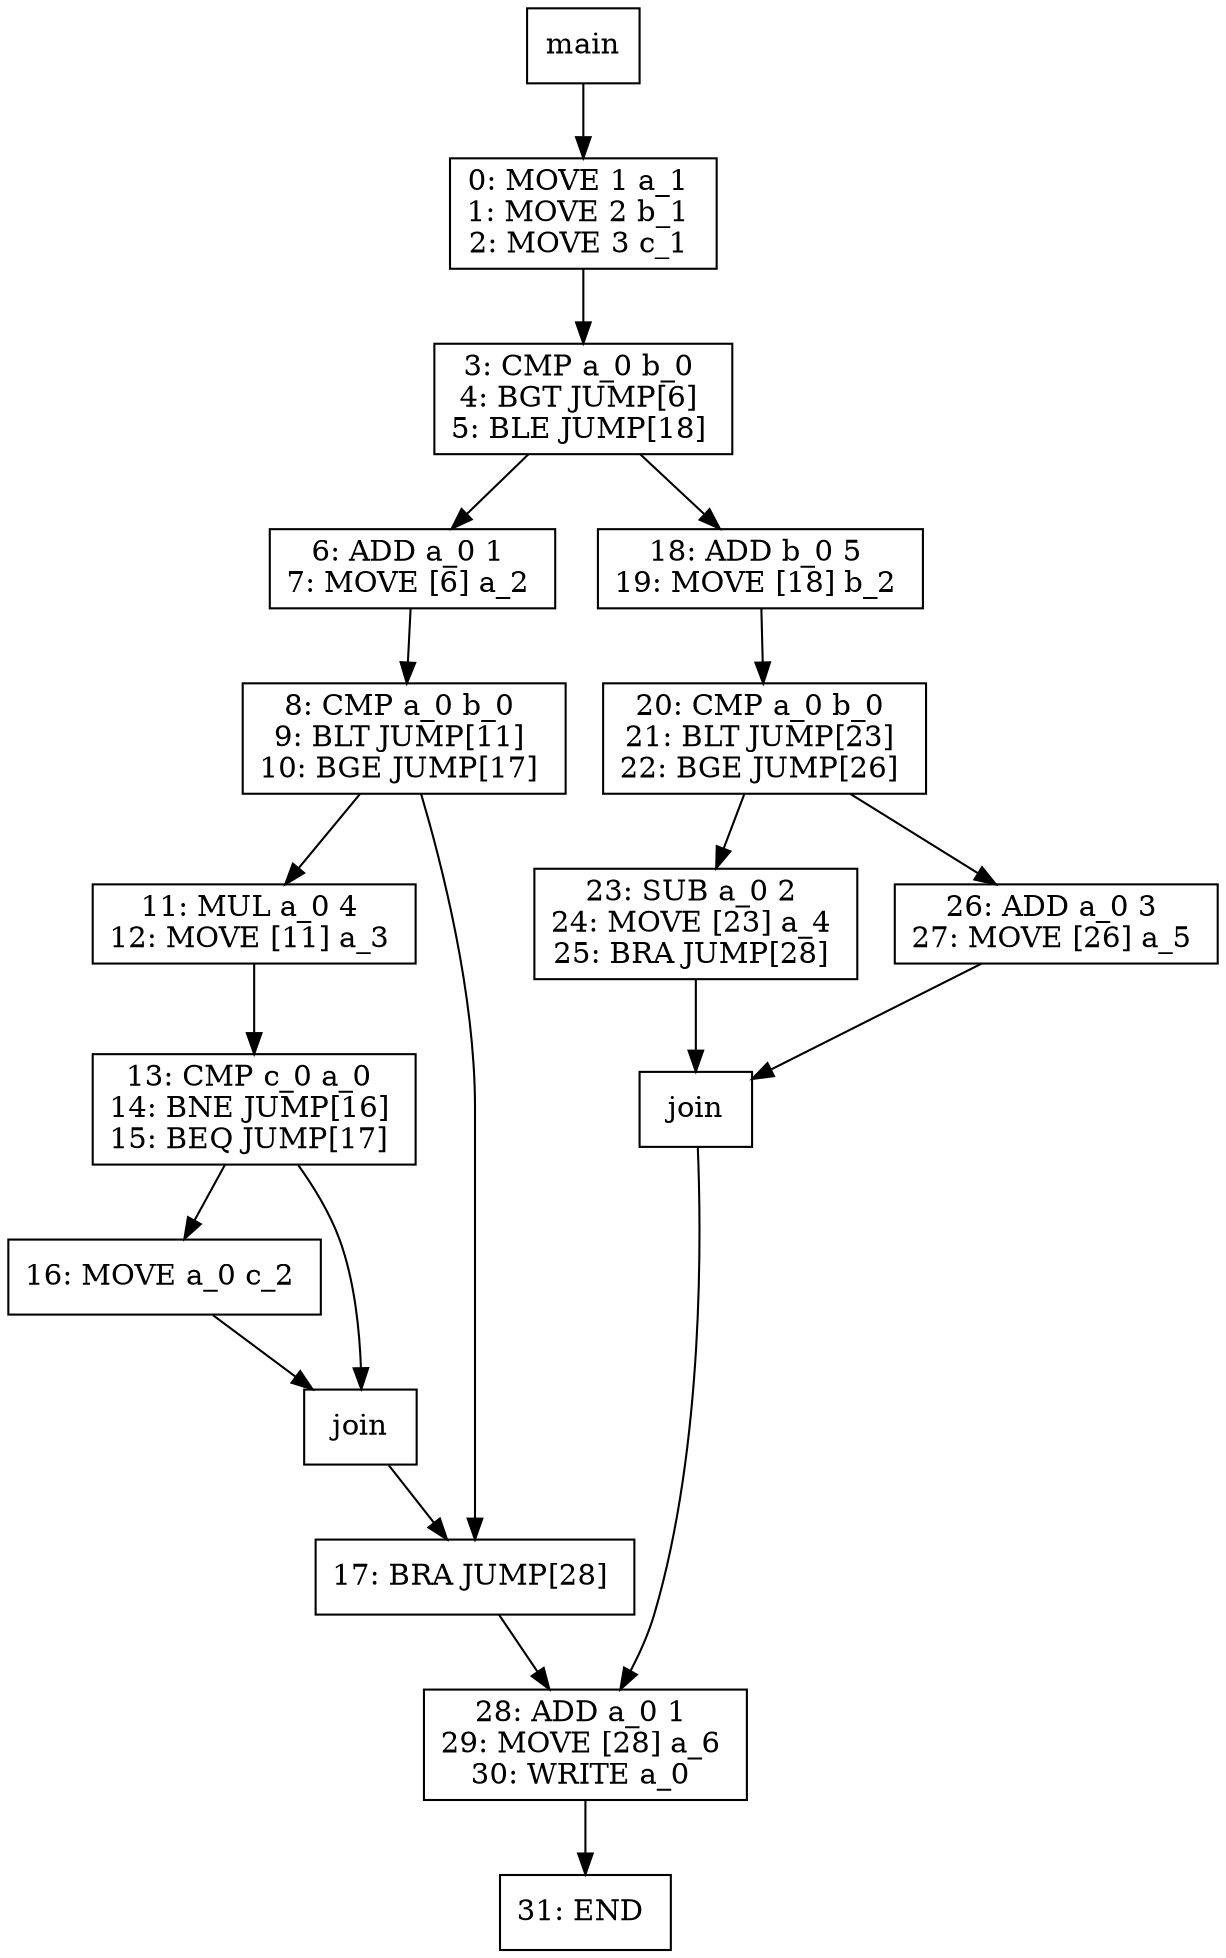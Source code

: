 digraph test009 {
node [shape=box]
1[label="main"]
1 -> 3
3[label="0: MOVE 1 a_1 
1: MOVE 2 b_1 
2: MOVE 3 c_1 
"]
3 -> 6
6[label="3: CMP a_0 b_0 
4: BGT JUMP[6] 
5: BLE JUMP[18] 
"]
6 -> 8
8[label="6: ADD a_0 1 
7: MOVE [6] a_2 
"]
8 -> 9
9[label="8: CMP a_0 b_0 
9: BLT JUMP[11] 
10: BGE JUMP[17] 
"]
9 -> 11
11[label="11: MUL a_0 4 
12: MOVE [11] a_3 
"]
11 -> 12
12[label="13: CMP c_0 a_0 
14: BNE JUMP[16] 
15: BEQ JUMP[17] 
"]
12 -> 14
14[label="16: MOVE a_0 c_2 
"]
14 -> 13
13[label="join"]
13 -> 10
10[label="17: BRA JUMP[28] 
"]
10 -> 7
7[label="28: ADD a_0 1 
29: MOVE [28] a_6 
30: WRITE a_0 
"]
7 -> 22
22[label="31: END 
"]
12 -> 13
9 -> 10
6 -> 15
15[label="18: ADD b_0 5 
19: MOVE [18] b_2 
"]
15 -> 16
16[label="20: CMP a_0 b_0 
21: BLT JUMP[23] 
22: BGE JUMP[26] 
"]
16 -> 18
18[label="23: SUB a_0 2 
24: MOVE [23] a_4 
25: BRA JUMP[28] 
"]
18 -> 17
17[label="join"]
17 -> 7
16 -> 19
19[label="26: ADD a_0 3 
27: MOVE [26] a_5 
"]
19 -> 17
}

